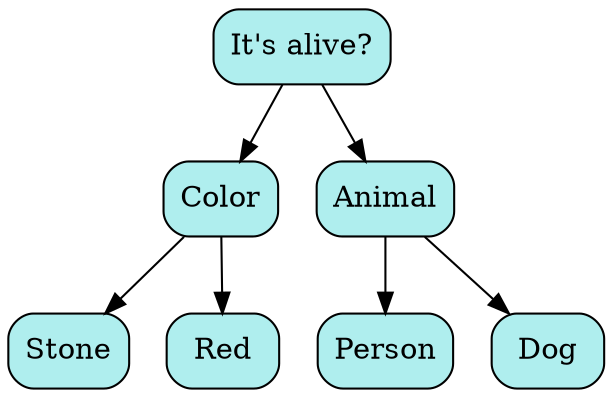 digraph
{
rankdir = TB;
POINT_0x63f77b2fa480[shape=Mrecord, label = "It's alive?", style="filled",fillcolor="#AFEEEE"]
POINT_0x63f77b2fa640[shape=Mrecord, label = "Color", style="filled",fillcolor="#AFEEEE"]
POINT_0x63f77b2fc3d0[shape=Mrecord, label = "Stone", style="filled",fillcolor="#AFEEEE"]
POINT_0x63f77b2fc2f0[shape=Mrecord, label = "Red", style="filled",fillcolor="#AFEEEE"]
POINT_0x63f77b2fa560[shape=Mrecord, label = "Animal", style="filled",fillcolor="#AFEEEE"]
POINT_0x63f77b2fc210[shape=Mrecord, label = "Person", style="filled",fillcolor="#AFEEEE"]
POINT_0x63f77b2fc130[shape=Mrecord, label = "Dog", style="filled",fillcolor="#AFEEEE"]
POINT_0x63f77b2fa480 -> POINT_0x63f77b2fa640
POINT_0x63f77b2fa480 -> POINT_0x63f77b2fa560
POINT_0x63f77b2fa640 -> POINT_0x63f77b2fc3d0
POINT_0x63f77b2fa640 -> POINT_0x63f77b2fc2f0
POINT_0x63f77b2fa560 -> POINT_0x63f77b2fc210
POINT_0x63f77b2fa560 -> POINT_0x63f77b2fc130
}
